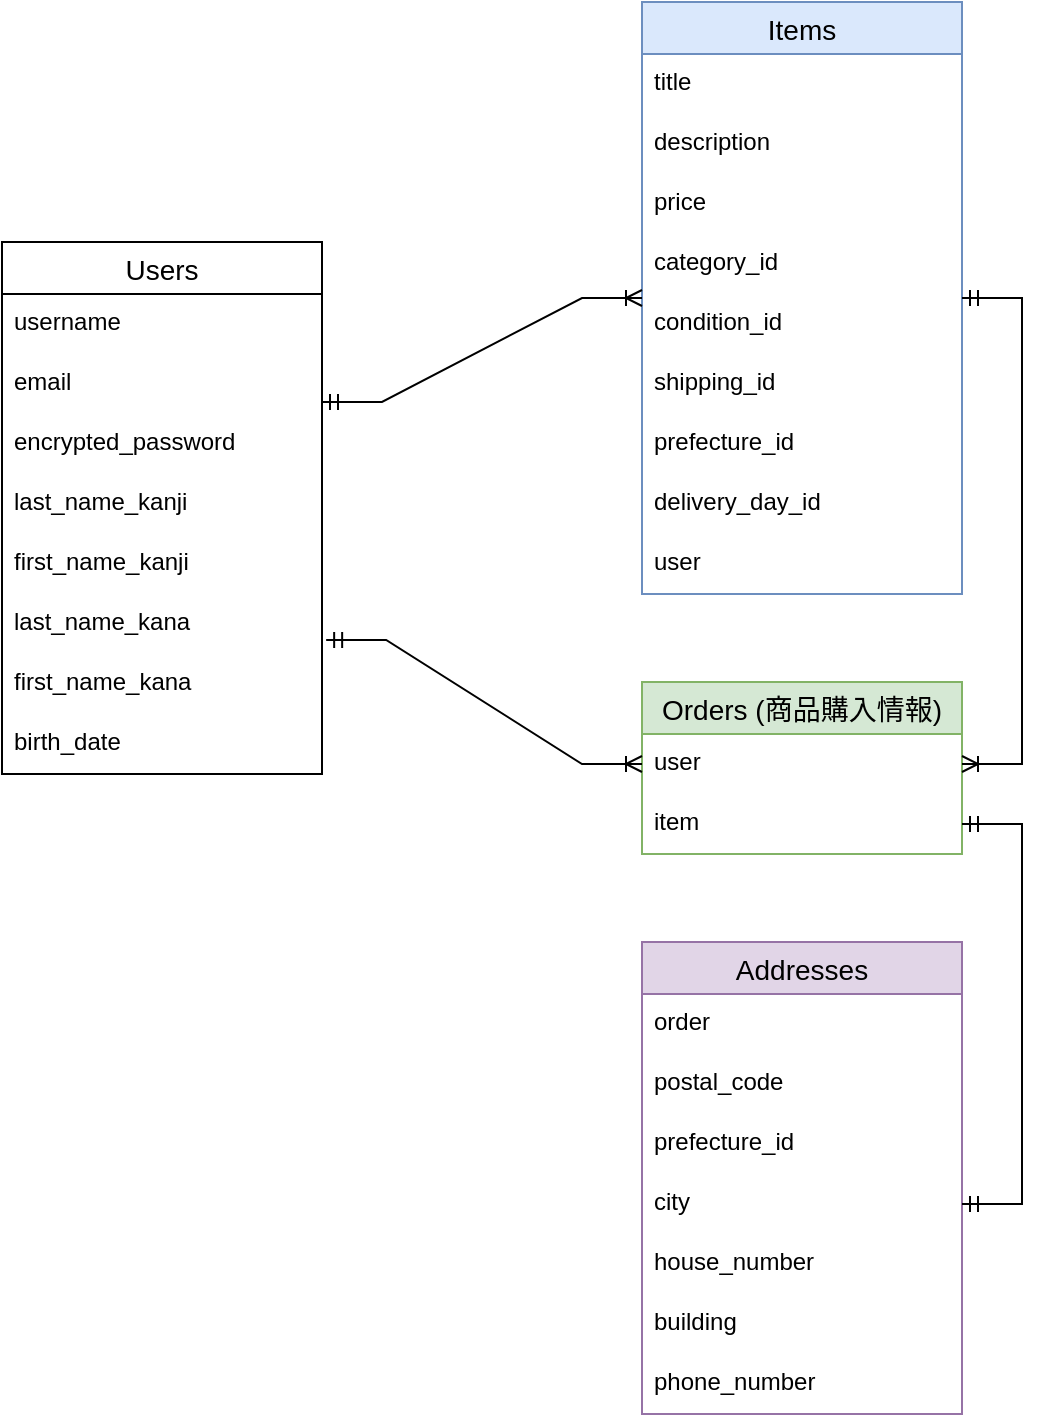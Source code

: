 <mxfile>
    <diagram id="xmf_H8ivxcpESl9IBIWm" name="ページ1">
        <mxGraphModel dx="605" dy="779" grid="1" gridSize="10" guides="1" tooltips="1" connect="1" arrows="1" fold="1" page="1" pageScale="1" pageWidth="827" pageHeight="1169" math="0" shadow="0">
            <root>
                <mxCell id="0"/>
                <mxCell id="1" parent="0"/>
                <mxCell id="4w7S4Axio3GxdhxxVglE-28" value="Users" style="swimlane;fontStyle=0;childLayout=stackLayout;horizontal=1;startSize=26;horizontalStack=0;resizeParent=1;resizeParentMax=0;resizeLast=0;collapsible=1;marginBottom=0;align=center;fontSize=14;" parent="1" vertex="1">
                    <mxGeometry x="200" y="120" width="160" height="266" as="geometry"/>
                </mxCell>
                <mxCell id="4w7S4Axio3GxdhxxVglE-30" value="username" style="text;strokeColor=none;fillColor=none;spacingLeft=4;spacingRight=4;overflow=hidden;rotatable=0;points=[[0,0.5],[1,0.5]];portConstraint=eastwest;fontSize=12;" parent="4w7S4Axio3GxdhxxVglE-28" vertex="1">
                    <mxGeometry y="26" width="160" height="30" as="geometry"/>
                </mxCell>
                <mxCell id="4w7S4Axio3GxdhxxVglE-31" value="email" style="text;strokeColor=none;fillColor=none;spacingLeft=4;spacingRight=4;overflow=hidden;rotatable=0;points=[[0,0.5],[1,0.5]];portConstraint=eastwest;fontSize=12;" parent="4w7S4Axio3GxdhxxVglE-28" vertex="1">
                    <mxGeometry y="56" width="160" height="30" as="geometry"/>
                </mxCell>
                <mxCell id="4w7S4Axio3GxdhxxVglE-32" value="encrypted_password" style="text;strokeColor=none;fillColor=none;spacingLeft=4;spacingRight=4;overflow=hidden;rotatable=0;points=[[0,0.5],[1,0.5]];portConstraint=eastwest;fontSize=12;" parent="4w7S4Axio3GxdhxxVglE-28" vertex="1">
                    <mxGeometry y="86" width="160" height="30" as="geometry"/>
                </mxCell>
                <mxCell id="4w7S4Axio3GxdhxxVglE-63" value="last_name_kanji" style="text;strokeColor=none;fillColor=none;spacingLeft=4;spacingRight=4;overflow=hidden;rotatable=0;points=[[0,0.5],[1,0.5]];portConstraint=eastwest;fontSize=12;fontFamily=Helvetica;fontColor=default;" parent="4w7S4Axio3GxdhxxVglE-28" vertex="1">
                    <mxGeometry y="116" width="160" height="30" as="geometry"/>
                </mxCell>
                <mxCell id="4w7S4Axio3GxdhxxVglE-64" value="first_name_kanji" style="text;strokeColor=none;fillColor=none;spacingLeft=4;spacingRight=4;overflow=hidden;rotatable=0;points=[[0,0.5],[1,0.5]];portConstraint=eastwest;fontSize=12;fontFamily=Helvetica;fontColor=default;" parent="4w7S4Axio3GxdhxxVglE-28" vertex="1">
                    <mxGeometry y="146" width="160" height="30" as="geometry"/>
                </mxCell>
                <mxCell id="4w7S4Axio3GxdhxxVglE-65" value="last_name_kana" style="text;strokeColor=none;fillColor=none;spacingLeft=4;spacingRight=4;overflow=hidden;rotatable=0;points=[[0,0.5],[1,0.5]];portConstraint=eastwest;fontSize=12;fontFamily=Helvetica;fontColor=default;" parent="4w7S4Axio3GxdhxxVglE-28" vertex="1">
                    <mxGeometry y="176" width="160" height="30" as="geometry"/>
                </mxCell>
                <mxCell id="4w7S4Axio3GxdhxxVglE-66" value="first_name_kana" style="text;strokeColor=none;fillColor=none;spacingLeft=4;spacingRight=4;overflow=hidden;rotatable=0;points=[[0,0.5],[1,0.5]];portConstraint=eastwest;fontSize=12;fontFamily=Helvetica;fontColor=default;" parent="4w7S4Axio3GxdhxxVglE-28" vertex="1">
                    <mxGeometry y="206" width="160" height="30" as="geometry"/>
                </mxCell>
                <mxCell id="4w7S4Axio3GxdhxxVglE-67" value="birth_date" style="text;strokeColor=none;fillColor=none;spacingLeft=4;spacingRight=4;overflow=hidden;rotatable=0;points=[[0,0.5],[1,0.5]];portConstraint=eastwest;fontSize=12;fontFamily=Helvetica;fontColor=default;" parent="4w7S4Axio3GxdhxxVglE-28" vertex="1">
                    <mxGeometry y="236" width="160" height="30" as="geometry"/>
                </mxCell>
                <mxCell id="4w7S4Axio3GxdhxxVglE-33" value="Items" style="swimlane;fontStyle=0;childLayout=stackLayout;horizontal=1;startSize=26;horizontalStack=0;resizeParent=1;resizeParentMax=0;resizeLast=0;collapsible=1;marginBottom=0;align=center;fontSize=14;fillColor=#dae8fc;strokeColor=#6c8ebf;" parent="1" vertex="1">
                    <mxGeometry x="520" width="160" height="296" as="geometry"/>
                </mxCell>
                <mxCell id="4w7S4Axio3GxdhxxVglE-35" value="title" style="text;strokeColor=none;fillColor=none;spacingLeft=4;spacingRight=4;overflow=hidden;rotatable=0;points=[[0,0.5],[1,0.5]];portConstraint=eastwest;fontSize=12;" parent="4w7S4Axio3GxdhxxVglE-33" vertex="1">
                    <mxGeometry y="26" width="160" height="30" as="geometry"/>
                </mxCell>
                <mxCell id="4w7S4Axio3GxdhxxVglE-36" value="description" style="text;strokeColor=none;fillColor=none;spacingLeft=4;spacingRight=4;overflow=hidden;rotatable=0;points=[[0,0.5],[1,0.5]];portConstraint=eastwest;fontSize=12;" parent="4w7S4Axio3GxdhxxVglE-33" vertex="1">
                    <mxGeometry y="56" width="160" height="30" as="geometry"/>
                </mxCell>
                <mxCell id="4w7S4Axio3GxdhxxVglE-37" value="price" style="text;strokeColor=none;fillColor=none;spacingLeft=4;spacingRight=4;overflow=hidden;rotatable=0;points=[[0,0.5],[1,0.5]];portConstraint=eastwest;fontSize=12;" parent="4w7S4Axio3GxdhxxVglE-33" vertex="1">
                    <mxGeometry y="86" width="160" height="30" as="geometry"/>
                </mxCell>
                <mxCell id="4w7S4Axio3GxdhxxVglE-79" value="category_id" style="text;strokeColor=none;fillColor=none;spacingLeft=4;spacingRight=4;overflow=hidden;rotatable=0;points=[[0,0.5],[1,0.5]];portConstraint=eastwest;fontSize=12;fontFamily=Helvetica;fontColor=default;" parent="4w7S4Axio3GxdhxxVglE-33" vertex="1">
                    <mxGeometry y="116" width="160" height="30" as="geometry"/>
                </mxCell>
                <mxCell id="4w7S4Axio3GxdhxxVglE-80" value="condition_id" style="text;strokeColor=none;fillColor=none;spacingLeft=4;spacingRight=4;overflow=hidden;rotatable=0;points=[[0,0.5],[1,0.5]];portConstraint=eastwest;fontSize=12;fontFamily=Helvetica;fontColor=default;" parent="4w7S4Axio3GxdhxxVglE-33" vertex="1">
                    <mxGeometry y="146" width="160" height="30" as="geometry"/>
                </mxCell>
                <mxCell id="4w7S4Axio3GxdhxxVglE-81" value="shipping_id" style="text;strokeColor=none;fillColor=none;spacingLeft=4;spacingRight=4;overflow=hidden;rotatable=0;points=[[0,0.5],[1,0.5]];portConstraint=eastwest;fontSize=12;fontFamily=Helvetica;fontColor=default;" parent="4w7S4Axio3GxdhxxVglE-33" vertex="1">
                    <mxGeometry y="176" width="160" height="30" as="geometry"/>
                </mxCell>
                <mxCell id="4w7S4Axio3GxdhxxVglE-82" value="prefecture_id" style="text;strokeColor=none;fillColor=none;spacingLeft=4;spacingRight=4;overflow=hidden;rotatable=0;points=[[0,0.5],[1,0.5]];portConstraint=eastwest;fontSize=12;fontFamily=Helvetica;fontColor=default;" parent="4w7S4Axio3GxdhxxVglE-33" vertex="1">
                    <mxGeometry y="206" width="160" height="30" as="geometry"/>
                </mxCell>
                <mxCell id="4w7S4Axio3GxdhxxVglE-86" value="delivery_day_id" style="text;strokeColor=none;fillColor=none;spacingLeft=4;spacingRight=4;overflow=hidden;rotatable=0;points=[[0,0.5],[1,0.5]];portConstraint=eastwest;fontSize=12;fontFamily=Helvetica;fontColor=default;" parent="4w7S4Axio3GxdhxxVglE-33" vertex="1">
                    <mxGeometry y="236" width="160" height="30" as="geometry"/>
                </mxCell>
                <mxCell id="4w7S4Axio3GxdhxxVglE-38" value="user" style="text;strokeColor=none;fillColor=none;spacingLeft=4;spacingRight=4;overflow=hidden;rotatable=0;points=[[0,0.5],[1,0.5]];portConstraint=eastwest;fontSize=12;" parent="4w7S4Axio3GxdhxxVglE-33" vertex="1">
                    <mxGeometry y="266" width="160" height="30" as="geometry"/>
                </mxCell>
                <mxCell id="4w7S4Axio3GxdhxxVglE-39" value="Orders (商品購入情報)" style="swimlane;fontStyle=0;childLayout=stackLayout;horizontal=1;startSize=26;horizontalStack=0;resizeParent=1;resizeParentMax=0;resizeLast=0;collapsible=1;marginBottom=0;align=center;fontSize=14;fillColor=#d5e8d4;strokeColor=#82b366;" parent="1" vertex="1">
                    <mxGeometry x="520" y="340" width="160" height="86" as="geometry"/>
                </mxCell>
                <mxCell id="4w7S4Axio3GxdhxxVglE-41" value="user" style="text;strokeColor=none;fillColor=none;spacingLeft=4;spacingRight=4;overflow=hidden;rotatable=0;points=[[0,0.5],[1,0.5]];portConstraint=eastwest;fontSize=12;" parent="4w7S4Axio3GxdhxxVglE-39" vertex="1">
                    <mxGeometry y="26" width="160" height="30" as="geometry"/>
                </mxCell>
                <mxCell id="4w7S4Axio3GxdhxxVglE-42" value="item" style="text;strokeColor=none;fillColor=none;spacingLeft=4;spacingRight=4;overflow=hidden;rotatable=0;points=[[0,0.5],[1,0.5]];portConstraint=eastwest;fontSize=12;" parent="4w7S4Axio3GxdhxxVglE-39" vertex="1">
                    <mxGeometry y="56" width="160" height="30" as="geometry"/>
                </mxCell>
                <mxCell id="4w7S4Axio3GxdhxxVglE-57" value="Addresses" style="swimlane;fontStyle=0;childLayout=stackLayout;horizontal=1;startSize=26;horizontalStack=0;resizeParent=1;resizeParentMax=0;resizeLast=0;collapsible=1;marginBottom=0;align=center;fontSize=14;fontFamily=Helvetica;fillColor=#e1d5e7;strokeColor=#9673a6;" parent="1" vertex="1">
                    <mxGeometry x="520" y="470" width="160" height="236" as="geometry"/>
                </mxCell>
                <mxCell id="4w7S4Axio3GxdhxxVglE-92" value="order" style="text;strokeColor=none;fillColor=none;spacingLeft=4;spacingRight=4;overflow=hidden;rotatable=0;points=[[0,0.5],[1,0.5]];portConstraint=eastwest;fontSize=12;fontFamily=Helvetica;fontColor=default;" parent="4w7S4Axio3GxdhxxVglE-57" vertex="1">
                    <mxGeometry y="26" width="160" height="30" as="geometry"/>
                </mxCell>
                <mxCell id="4w7S4Axio3GxdhxxVglE-60" value="postal_code" style="text;strokeColor=none;fillColor=none;spacingLeft=4;spacingRight=4;overflow=hidden;rotatable=0;points=[[0,0.5],[1,0.5]];portConstraint=eastwest;fontSize=12;fontFamily=Helvetica;fontColor=default;" parent="4w7S4Axio3GxdhxxVglE-57" vertex="1">
                    <mxGeometry y="56" width="160" height="30" as="geometry"/>
                </mxCell>
                <mxCell id="4w7S4Axio3GxdhxxVglE-70" value="prefecture_id" style="text;strokeColor=none;fillColor=none;spacingLeft=4;spacingRight=4;overflow=hidden;rotatable=0;points=[[0,0.5],[1,0.5]];portConstraint=eastwest;fontSize=12;fontFamily=Helvetica;fontColor=default;" parent="4w7S4Axio3GxdhxxVglE-57" vertex="1">
                    <mxGeometry y="86" width="160" height="30" as="geometry"/>
                </mxCell>
                <mxCell id="4w7S4Axio3GxdhxxVglE-71" value="city" style="text;strokeColor=none;fillColor=none;spacingLeft=4;spacingRight=4;overflow=hidden;rotatable=0;points=[[0,0.5],[1,0.5]];portConstraint=eastwest;fontSize=12;fontFamily=Helvetica;fontColor=default;" parent="4w7S4Axio3GxdhxxVglE-57" vertex="1">
                    <mxGeometry y="116" width="160" height="30" as="geometry"/>
                </mxCell>
                <mxCell id="4w7S4Axio3GxdhxxVglE-72" value="house_number" style="text;strokeColor=none;fillColor=none;spacingLeft=4;spacingRight=4;overflow=hidden;rotatable=0;points=[[0,0.5],[1,0.5]];portConstraint=eastwest;fontSize=12;fontFamily=Helvetica;fontColor=default;" parent="4w7S4Axio3GxdhxxVglE-57" vertex="1">
                    <mxGeometry y="146" width="160" height="30" as="geometry"/>
                </mxCell>
                <mxCell id="4w7S4Axio3GxdhxxVglE-73" value="building" style="text;strokeColor=none;fillColor=none;spacingLeft=4;spacingRight=4;overflow=hidden;rotatable=0;points=[[0,0.5],[1,0.5]];portConstraint=eastwest;fontSize=12;fontFamily=Helvetica;fontColor=default;" parent="4w7S4Axio3GxdhxxVglE-57" vertex="1">
                    <mxGeometry y="176" width="160" height="30" as="geometry"/>
                </mxCell>
                <mxCell id="4w7S4Axio3GxdhxxVglE-74" value="phone_number" style="text;strokeColor=none;fillColor=none;spacingLeft=4;spacingRight=4;overflow=hidden;rotatable=0;points=[[0,0.5],[1,0.5]];portConstraint=eastwest;fontSize=12;fontFamily=Helvetica;fontColor=default;" parent="4w7S4Axio3GxdhxxVglE-57" vertex="1">
                    <mxGeometry y="206" width="160" height="30" as="geometry"/>
                </mxCell>
                <mxCell id="4w7S4Axio3GxdhxxVglE-78" value="" style="edgeStyle=entityRelationEdgeStyle;fontSize=12;html=1;endArrow=ERoneToMany;startArrow=ERmandOne;rounded=0;labelBackgroundColor=default;strokeColor=default;fontFamily=Helvetica;fontColor=default;shape=connector;entryX=0;entryY=0.5;entryDx=0;entryDy=0;exitX=1.013;exitY=0.767;exitDx=0;exitDy=0;exitPerimeter=0;" parent="1" source="4w7S4Axio3GxdhxxVglE-65" target="4w7S4Axio3GxdhxxVglE-41" edge="1">
                    <mxGeometry width="100" height="100" relative="1" as="geometry">
                        <mxPoint x="520" y="490" as="sourcePoint"/>
                        <mxPoint x="620" y="390" as="targetPoint"/>
                    </mxGeometry>
                </mxCell>
                <mxCell id="4w7S4Axio3GxdhxxVglE-89" value="" style="edgeStyle=entityRelationEdgeStyle;fontSize=12;html=1;endArrow=ERoneToMany;startArrow=ERmandOne;rounded=0;labelBackgroundColor=default;strokeColor=default;fontFamily=Helvetica;fontColor=default;shape=connector;" parent="1" target="4w7S4Axio3GxdhxxVglE-33" edge="1">
                    <mxGeometry width="100" height="100" relative="1" as="geometry">
                        <mxPoint x="360" y="200" as="sourcePoint"/>
                        <mxPoint x="630" y="310" as="targetPoint"/>
                    </mxGeometry>
                </mxCell>
                <mxCell id="4w7S4Axio3GxdhxxVglE-90" value="" style="edgeStyle=entityRelationEdgeStyle;fontSize=12;html=1;endArrow=ERoneToMany;startArrow=ERmandOne;rounded=0;labelBackgroundColor=default;strokeColor=default;fontFamily=Helvetica;fontColor=default;shape=connector;" parent="1" source="4w7S4Axio3GxdhxxVglE-33" target="4w7S4Axio3GxdhxxVglE-41" edge="1">
                    <mxGeometry width="100" height="100" relative="1" as="geometry">
                        <mxPoint x="410" y="410" as="sourcePoint"/>
                        <mxPoint x="680" y="381" as="targetPoint"/>
                    </mxGeometry>
                </mxCell>
                <mxCell id="4w7S4Axio3GxdhxxVglE-93" value="" style="edgeStyle=entityRelationEdgeStyle;fontSize=12;html=1;endArrow=ERmandOne;startArrow=ERmandOne;rounded=0;labelBackgroundColor=default;strokeColor=default;fontFamily=Helvetica;fontColor=default;shape=connector;exitX=1;exitY=0.5;exitDx=0;exitDy=0;" parent="1" source="4w7S4Axio3GxdhxxVglE-71" target="4w7S4Axio3GxdhxxVglE-42" edge="1">
                    <mxGeometry width="100" height="100" relative="1" as="geometry">
                        <mxPoint x="530" y="410" as="sourcePoint"/>
                        <mxPoint x="630" y="310" as="targetPoint"/>
                    </mxGeometry>
                </mxCell>
            </root>
        </mxGraphModel>
    </diagram>
</mxfile>